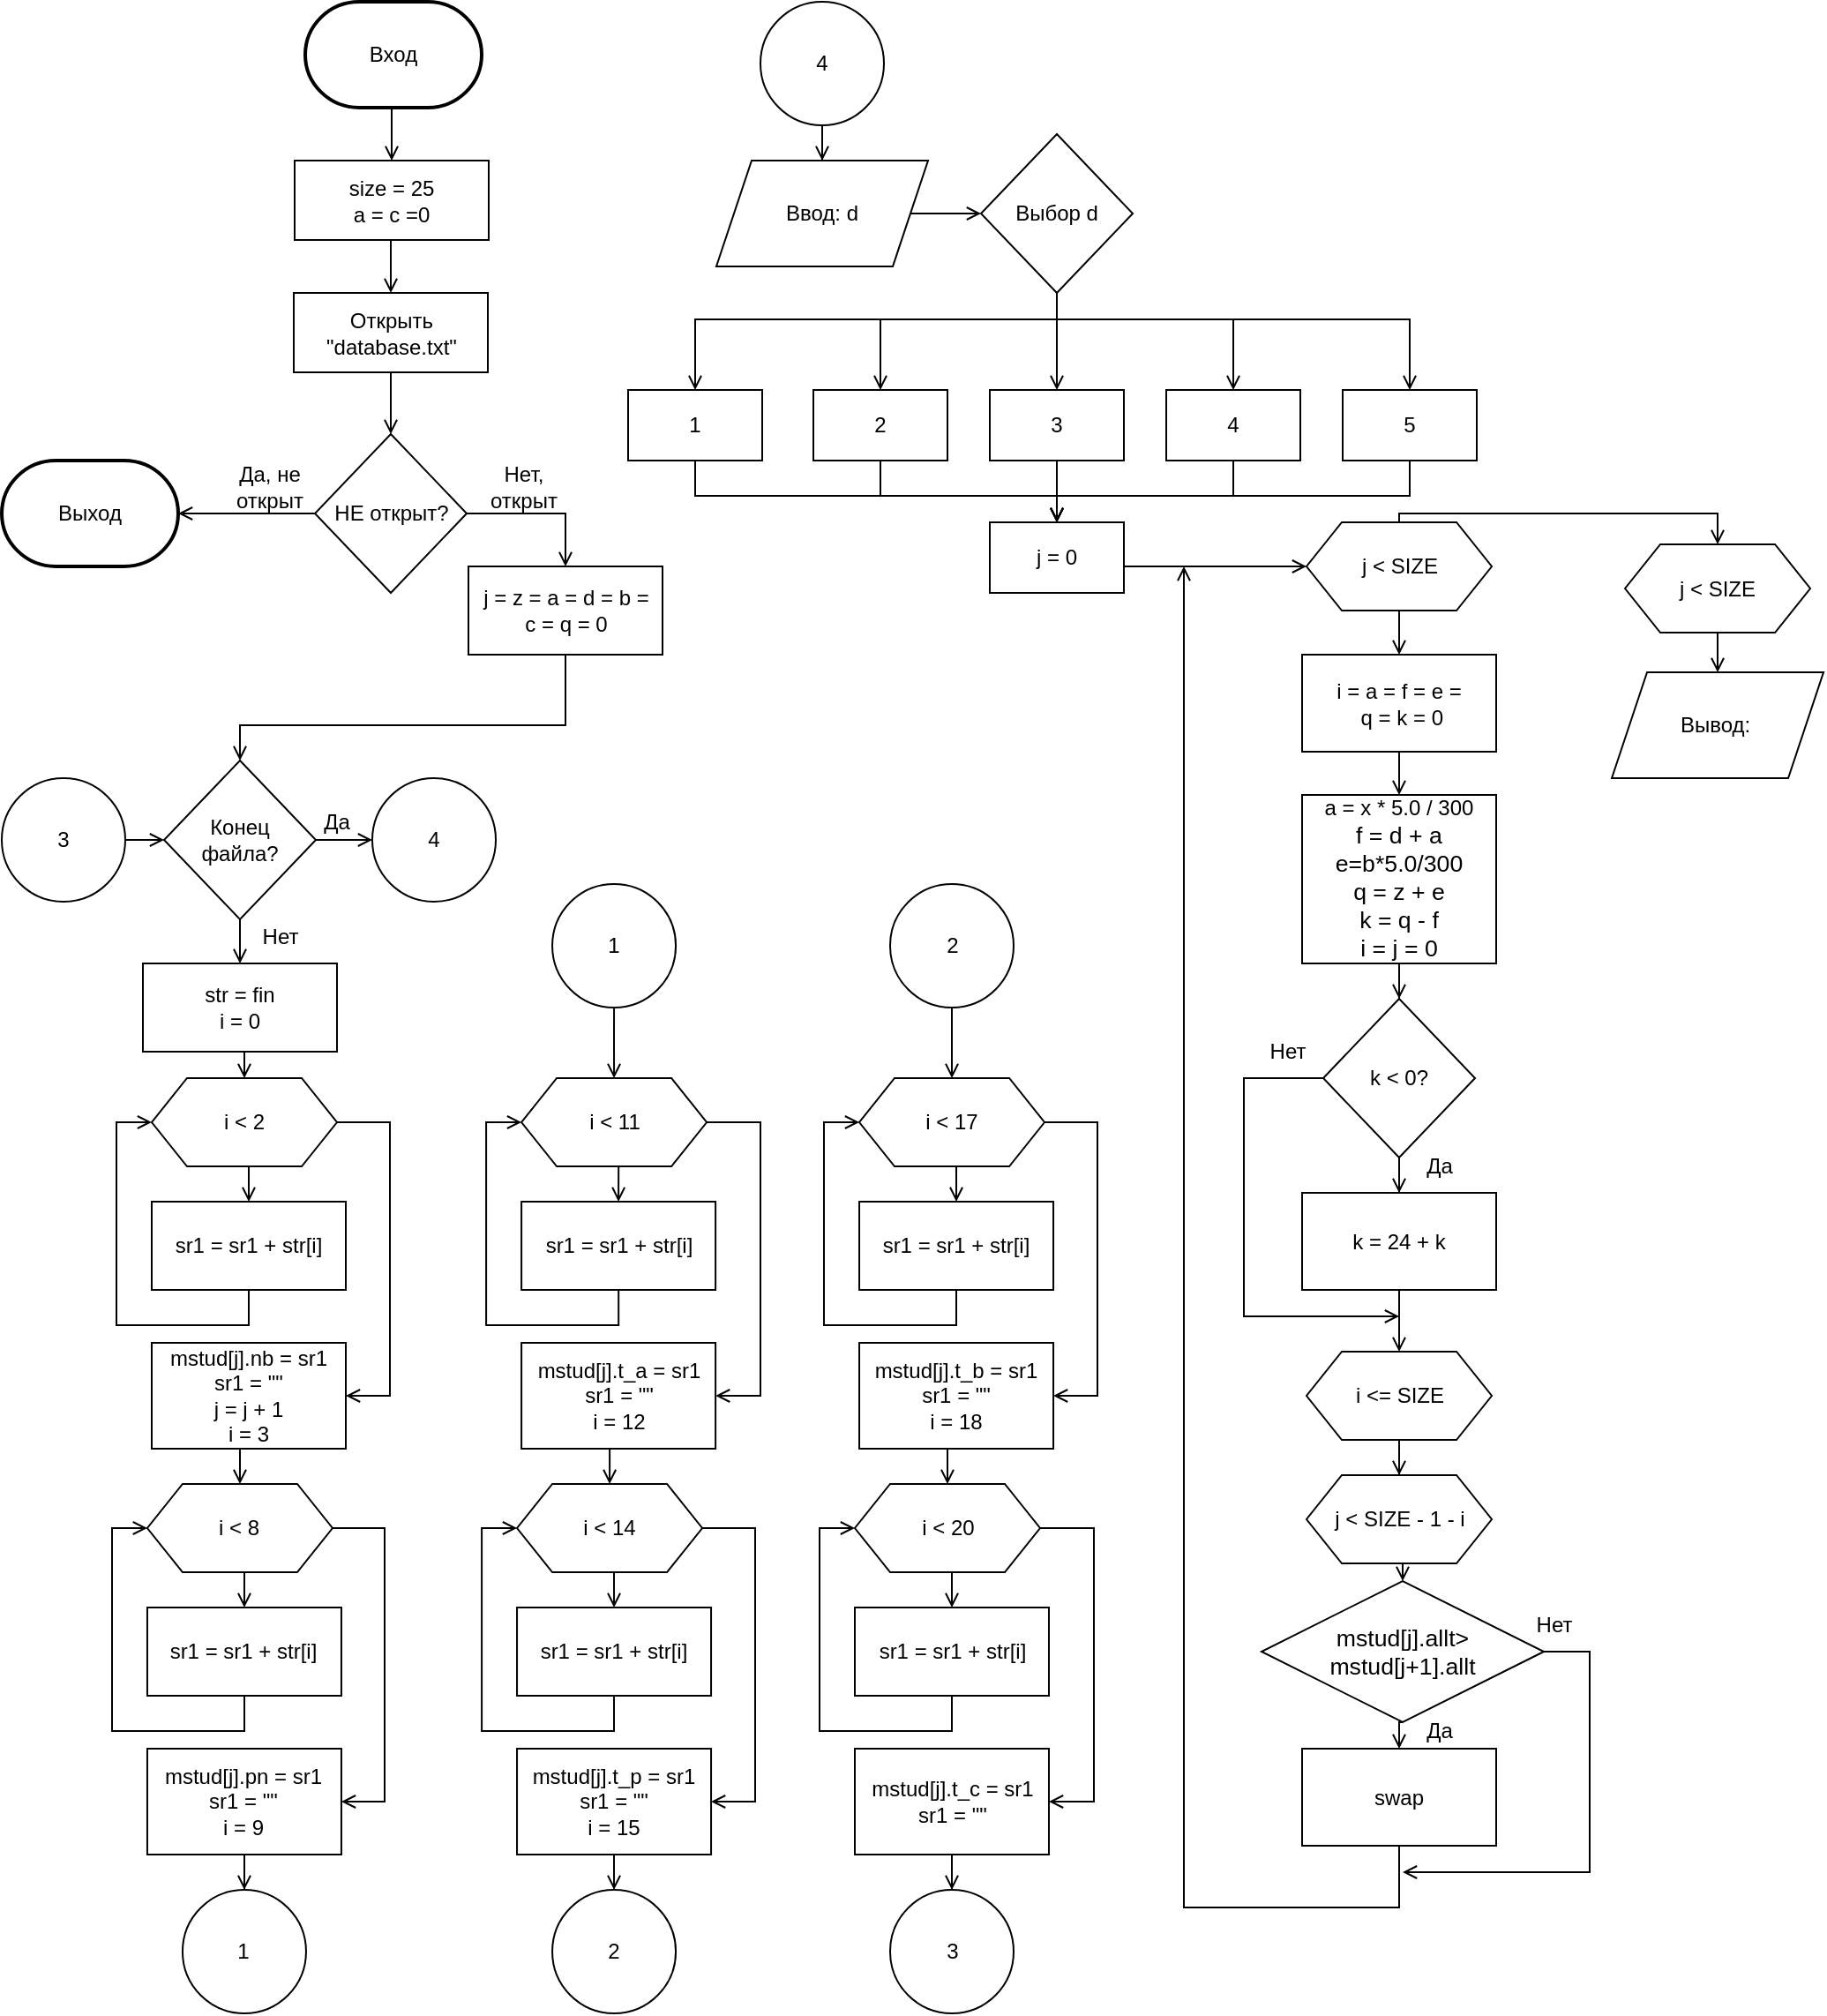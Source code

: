 <mxfile version="13.9.1" type="github">
  <diagram id="2XYw5rfrzcdDfsoRY1aY" name="Page-1">
    <mxGraphModel dx="1114" dy="1414" grid="1" gridSize="10" guides="1" tooltips="1" connect="1" arrows="1" fold="1" page="1" pageScale="1" pageWidth="827" pageHeight="1169" math="0" shadow="0">
      <root>
        <mxCell id="0" />
        <mxCell id="1" parent="0" />
        <mxCell id="bIGdx2mvvDFSyfbHBPX8-4" style="edgeStyle=orthogonalEdgeStyle;rounded=0;orthogonalLoop=1;jettySize=auto;html=1;exitX=0.5;exitY=1;exitDx=0;exitDy=0;exitPerimeter=0;entryX=0.5;entryY=0;entryDx=0;entryDy=0;endArrow=open;endFill=0;" parent="1" source="bIGdx2mvvDFSyfbHBPX8-2" edge="1">
          <mxGeometry relative="1" as="geometry">
            <mxPoint x="-39" y="70" as="targetPoint" />
          </mxGeometry>
        </mxCell>
        <mxCell id="bIGdx2mvvDFSyfbHBPX8-2" value="Вход" style="strokeWidth=2;html=1;shape=mxgraph.flowchart.terminator;whiteSpace=wrap;" parent="1" vertex="1">
          <mxGeometry x="-88" y="-20" width="100" height="60" as="geometry" />
        </mxCell>
        <mxCell id="KQFqtlPDkMT88FlhOWFB-3" style="edgeStyle=orthogonalEdgeStyle;rounded=0;orthogonalLoop=1;jettySize=auto;html=1;entryX=0.5;entryY=0;entryDx=0;entryDy=0;endArrow=open;endFill=0;" edge="1" parent="1" source="gcUCHksnC8rrGLkKe8yG-3" target="B0YSBYVzR49liGQwaU1Z-23">
          <mxGeometry relative="1" as="geometry">
            <Array as="points">
              <mxPoint x="-39" y="135" />
            </Array>
          </mxGeometry>
        </mxCell>
        <mxCell id="gcUCHksnC8rrGLkKe8yG-3" value="size = 25&lt;br&gt;a = c =0" style="rounded=0;whiteSpace=wrap;html=1;" parent="1" vertex="1">
          <mxGeometry x="-94" y="70" width="110" height="45" as="geometry" />
        </mxCell>
        <mxCell id="KQFqtlPDkMT88FlhOWFB-7" style="edgeStyle=orthogonalEdgeStyle;rounded=0;orthogonalLoop=1;jettySize=auto;html=1;entryX=0;entryY=0.5;entryDx=0;entryDy=0;endArrow=open;endFill=0;" edge="1" parent="1" source="B0YSBYVzR49liGQwaU1Z-10" target="B0YSBYVzR49liGQwaU1Z-30">
          <mxGeometry relative="1" as="geometry">
            <Array as="points">
              <mxPoint x="59" y="390" />
              <mxPoint x="-125" y="390" />
            </Array>
          </mxGeometry>
        </mxCell>
        <mxCell id="B0YSBYVzR49liGQwaU1Z-10" value="j = z = a = d = b = &lt;br&gt;c = q = 0" style="rounded=0;whiteSpace=wrap;html=1;" parent="1" vertex="1">
          <mxGeometry x="4.5" y="300" width="110" height="50" as="geometry" />
        </mxCell>
        <mxCell id="B0YSBYVzR49liGQwaU1Z-11" style="edgeStyle=orthogonalEdgeStyle;rounded=0;orthogonalLoop=1;jettySize=auto;html=1;exitX=0.5;exitY=1;exitDx=0;exitDy=0;entryX=0;entryY=0.5;entryDx=0;entryDy=0;" parent="1" target="B0YSBYVzR49liGQwaU1Z-14" edge="1">
          <mxGeometry relative="1" as="geometry">
            <mxPoint x="-45.5" y="237" as="sourcePoint" />
          </mxGeometry>
        </mxCell>
        <mxCell id="KQFqtlPDkMT88FlhOWFB-5" style="edgeStyle=orthogonalEdgeStyle;rounded=0;orthogonalLoop=1;jettySize=auto;html=1;entryX=0.5;entryY=0;entryDx=0;entryDy=0;endArrow=open;endFill=0;" edge="1" parent="1" source="B0YSBYVzR49liGQwaU1Z-14" target="B0YSBYVzR49liGQwaU1Z-10">
          <mxGeometry relative="1" as="geometry" />
        </mxCell>
        <mxCell id="KQFqtlPDkMT88FlhOWFB-6" style="edgeStyle=orthogonalEdgeStyle;rounded=0;orthogonalLoop=1;jettySize=auto;html=1;endArrow=open;endFill=0;" edge="1" parent="1" source="B0YSBYVzR49liGQwaU1Z-14" target="B0YSBYVzR49liGQwaU1Z-27">
          <mxGeometry relative="1" as="geometry" />
        </mxCell>
        <mxCell id="B0YSBYVzR49liGQwaU1Z-14" value="НЕ открыт?" style="rhombus;whiteSpace=wrap;html=1;direction=south;" parent="1" vertex="1">
          <mxGeometry x="-82.5" y="225" width="86" height="90" as="geometry" />
        </mxCell>
        <mxCell id="B0YSBYVzR49liGQwaU1Z-15" value="Да, не открыт" style="text;html=1;strokeColor=none;fillColor=none;align=center;verticalAlign=middle;whiteSpace=wrap;rounded=0;" parent="1" vertex="1">
          <mxGeometry x="-128.5" y="245" width="40" height="20" as="geometry" />
        </mxCell>
        <mxCell id="B0YSBYVzR49liGQwaU1Z-16" value="Нет, открыт" style="text;html=1;strokeColor=none;fillColor=none;align=center;verticalAlign=middle;whiteSpace=wrap;rounded=0;" parent="1" vertex="1">
          <mxGeometry x="16" y="245" width="40" height="20" as="geometry" />
        </mxCell>
        <mxCell id="KQFqtlPDkMT88FlhOWFB-4" style="edgeStyle=orthogonalEdgeStyle;rounded=0;orthogonalLoop=1;jettySize=auto;html=1;endArrow=open;endFill=0;" edge="1" parent="1" source="B0YSBYVzR49liGQwaU1Z-23" target="B0YSBYVzR49liGQwaU1Z-14">
          <mxGeometry relative="1" as="geometry" />
        </mxCell>
        <mxCell id="B0YSBYVzR49liGQwaU1Z-23" value="Открыть&lt;br&gt;&quot;database.txt&quot;" style="rounded=0;whiteSpace=wrap;html=1;" parent="1" vertex="1">
          <mxGeometry x="-94.5" y="145" width="110" height="45" as="geometry" />
        </mxCell>
        <mxCell id="B0YSBYVzR49liGQwaU1Z-27" value="Выход" style="strokeWidth=2;html=1;shape=mxgraph.flowchart.terminator;whiteSpace=wrap;" parent="1" vertex="1">
          <mxGeometry x="-260" y="240" width="100" height="60" as="geometry" />
        </mxCell>
        <mxCell id="KQFqtlPDkMT88FlhOWFB-8" style="edgeStyle=orthogonalEdgeStyle;rounded=0;orthogonalLoop=1;jettySize=auto;html=1;entryX=0.5;entryY=0;entryDx=0;entryDy=0;endArrow=open;endFill=0;" edge="1" parent="1" source="B0YSBYVzR49liGQwaU1Z-30" target="B0YSBYVzR49liGQwaU1Z-33">
          <mxGeometry relative="1" as="geometry" />
        </mxCell>
        <mxCell id="KQFqtlPDkMT88FlhOWFB-76" style="edgeStyle=orthogonalEdgeStyle;rounded=0;orthogonalLoop=1;jettySize=auto;html=1;exitX=0.5;exitY=0;exitDx=0;exitDy=0;entryX=0;entryY=0.5;entryDx=0;entryDy=0;endArrow=open;endFill=0;" edge="1" parent="1" source="B0YSBYVzR49liGQwaU1Z-30" target="KQFqtlPDkMT88FlhOWFB-75">
          <mxGeometry relative="1" as="geometry" />
        </mxCell>
        <mxCell id="B0YSBYVzR49liGQwaU1Z-30" value="Конец&lt;br&gt;файла?" style="rhombus;whiteSpace=wrap;html=1;direction=south;" parent="1" vertex="1">
          <mxGeometry x="-168" y="410" width="86" height="90" as="geometry" />
        </mxCell>
        <mxCell id="KQFqtlPDkMT88FlhOWFB-11" style="edgeStyle=orthogonalEdgeStyle;rounded=0;orthogonalLoop=1;jettySize=auto;html=1;exitX=0.5;exitY=1;exitDx=0;exitDy=0;entryX=0.5;entryY=0;entryDx=0;entryDy=0;endArrow=open;endFill=0;" edge="1" parent="1" source="B0YSBYVzR49liGQwaU1Z-33" target="KQFqtlPDkMT88FlhOWFB-1">
          <mxGeometry relative="1" as="geometry" />
        </mxCell>
        <mxCell id="B0YSBYVzR49liGQwaU1Z-33" value="str = fin&lt;br&gt;i = 0" style="rounded=0;whiteSpace=wrap;html=1;" parent="1" vertex="1">
          <mxGeometry x="-180" y="525" width="110" height="50" as="geometry" />
        </mxCell>
        <mxCell id="KQFqtlPDkMT88FlhOWFB-26" style="edgeStyle=orthogonalEdgeStyle;rounded=0;orthogonalLoop=1;jettySize=auto;html=1;entryX=0;entryY=0.5;entryDx=0;entryDy=0;endArrow=open;endFill=0;" edge="1" parent="1" source="B0YSBYVzR49liGQwaU1Z-40" target="KQFqtlPDkMT88FlhOWFB-1">
          <mxGeometry relative="1" as="geometry">
            <Array as="points">
              <mxPoint x="-120" y="730" />
              <mxPoint x="-195" y="730" />
              <mxPoint x="-195" y="615" />
            </Array>
          </mxGeometry>
        </mxCell>
        <mxCell id="B0YSBYVzR49liGQwaU1Z-40" value="sr1 = sr1 + str[i]" style="rounded=0;whiteSpace=wrap;html=1;" parent="1" vertex="1">
          <mxGeometry x="-175" y="660" width="110" height="50" as="geometry" />
        </mxCell>
        <mxCell id="KQFqtlPDkMT88FlhOWFB-35" style="edgeStyle=orthogonalEdgeStyle;rounded=0;orthogonalLoop=1;jettySize=auto;html=1;entryX=0.5;entryY=0;entryDx=0;entryDy=0;endArrow=open;endFill=0;" edge="1" parent="1" source="B0YSBYVzR49liGQwaU1Z-44" target="KQFqtlPDkMT88FlhOWFB-33">
          <mxGeometry relative="1" as="geometry">
            <Array as="points">
              <mxPoint x="-125" y="810" />
              <mxPoint x="-125" y="810" />
            </Array>
          </mxGeometry>
        </mxCell>
        <mxCell id="B0YSBYVzR49liGQwaU1Z-44" value="mstud[j].nb = sr1&lt;br&gt;sr1 = &quot;&quot;&lt;br&gt;j = j + 1&lt;br&gt;i = 3" style="rounded=0;whiteSpace=wrap;html=1;" parent="1" vertex="1">
          <mxGeometry x="-175" y="740" width="110" height="60" as="geometry" />
        </mxCell>
        <mxCell id="B0YSBYVzR49liGQwaU1Z-61" value="1" style="ellipse;whiteSpace=wrap;html=1;aspect=fixed;" parent="1" vertex="1">
          <mxGeometry x="-157.52" y="1050" width="70" height="70" as="geometry" />
        </mxCell>
        <mxCell id="KQFqtlPDkMT88FlhOWFB-13" style="edgeStyle=orthogonalEdgeStyle;rounded=0;orthogonalLoop=1;jettySize=auto;html=1;exitX=0.5;exitY=1;exitDx=0;exitDy=0;entryX=0.5;entryY=0;entryDx=0;entryDy=0;endArrow=open;endFill=0;" edge="1" parent="1" source="KQFqtlPDkMT88FlhOWFB-1" target="B0YSBYVzR49liGQwaU1Z-40">
          <mxGeometry relative="1" as="geometry" />
        </mxCell>
        <mxCell id="KQFqtlPDkMT88FlhOWFB-27" style="edgeStyle=orthogonalEdgeStyle;rounded=0;orthogonalLoop=1;jettySize=auto;html=1;exitX=1;exitY=0.5;exitDx=0;exitDy=0;entryX=1;entryY=0.5;entryDx=0;entryDy=0;endArrow=open;endFill=0;" edge="1" parent="1" source="KQFqtlPDkMT88FlhOWFB-1" target="B0YSBYVzR49liGQwaU1Z-44">
          <mxGeometry relative="1" as="geometry">
            <Array as="points">
              <mxPoint x="-40" y="615" />
              <mxPoint x="-40" y="770" />
            </Array>
          </mxGeometry>
        </mxCell>
        <mxCell id="KQFqtlPDkMT88FlhOWFB-1" value="i &amp;lt; 2" style="shape=hexagon;perimeter=hexagonPerimeter2;whiteSpace=wrap;html=1;fixedSize=1;" vertex="1" parent="1">
          <mxGeometry x="-175" y="590" width="105" height="50" as="geometry" />
        </mxCell>
        <mxCell id="KQFqtlPDkMT88FlhOWFB-9" value="Нет" style="text;html=1;strokeColor=none;fillColor=none;align=center;verticalAlign=middle;whiteSpace=wrap;rounded=0;" vertex="1" parent="1">
          <mxGeometry x="-122" y="500" width="40" height="20" as="geometry" />
        </mxCell>
        <mxCell id="KQFqtlPDkMT88FlhOWFB-28" style="edgeStyle=orthogonalEdgeStyle;rounded=0;orthogonalLoop=1;jettySize=auto;html=1;entryX=0;entryY=0.5;entryDx=0;entryDy=0;endArrow=open;endFill=0;" edge="1" parent="1" source="KQFqtlPDkMT88FlhOWFB-29" target="KQFqtlPDkMT88FlhOWFB-33">
          <mxGeometry relative="1" as="geometry">
            <Array as="points">
              <mxPoint x="-122.52" y="960" />
              <mxPoint x="-197.52" y="960" />
              <mxPoint x="-197.52" y="845" />
            </Array>
          </mxGeometry>
        </mxCell>
        <mxCell id="KQFqtlPDkMT88FlhOWFB-29" value="sr1 = sr1 + str[i]" style="rounded=0;whiteSpace=wrap;html=1;" vertex="1" parent="1">
          <mxGeometry x="-177.52" y="890" width="110" height="50" as="geometry" />
        </mxCell>
        <mxCell id="KQFqtlPDkMT88FlhOWFB-34" style="edgeStyle=orthogonalEdgeStyle;rounded=0;orthogonalLoop=1;jettySize=auto;html=1;endArrow=open;endFill=0;" edge="1" parent="1" source="KQFqtlPDkMT88FlhOWFB-30" target="B0YSBYVzR49liGQwaU1Z-61">
          <mxGeometry relative="1" as="geometry" />
        </mxCell>
        <mxCell id="KQFqtlPDkMT88FlhOWFB-30" value="mstud[j].pn = sr1&lt;br&gt;sr1 = &quot;&quot;&lt;br&gt;i = 9" style="rounded=0;whiteSpace=wrap;html=1;" vertex="1" parent="1">
          <mxGeometry x="-177.52" y="970" width="110" height="60" as="geometry" />
        </mxCell>
        <mxCell id="KQFqtlPDkMT88FlhOWFB-31" style="edgeStyle=orthogonalEdgeStyle;rounded=0;orthogonalLoop=1;jettySize=auto;html=1;exitX=0.5;exitY=1;exitDx=0;exitDy=0;entryX=0.5;entryY=0;entryDx=0;entryDy=0;endArrow=open;endFill=0;" edge="1" parent="1" source="KQFqtlPDkMT88FlhOWFB-33" target="KQFqtlPDkMT88FlhOWFB-29">
          <mxGeometry relative="1" as="geometry" />
        </mxCell>
        <mxCell id="KQFqtlPDkMT88FlhOWFB-32" style="edgeStyle=orthogonalEdgeStyle;rounded=0;orthogonalLoop=1;jettySize=auto;html=1;exitX=1;exitY=0.5;exitDx=0;exitDy=0;entryX=1;entryY=0.5;entryDx=0;entryDy=0;endArrow=open;endFill=0;" edge="1" parent="1" source="KQFqtlPDkMT88FlhOWFB-33" target="KQFqtlPDkMT88FlhOWFB-30">
          <mxGeometry relative="1" as="geometry">
            <Array as="points">
              <mxPoint x="-43" y="845" />
              <mxPoint x="-43" y="1000" />
            </Array>
          </mxGeometry>
        </mxCell>
        <mxCell id="KQFqtlPDkMT88FlhOWFB-33" value="i &amp;lt; 8" style="shape=hexagon;perimeter=hexagonPerimeter2;whiteSpace=wrap;html=1;fixedSize=1;" vertex="1" parent="1">
          <mxGeometry x="-177.52" y="820" width="105" height="50" as="geometry" />
        </mxCell>
        <mxCell id="KQFqtlPDkMT88FlhOWFB-36" style="edgeStyle=orthogonalEdgeStyle;rounded=0;orthogonalLoop=1;jettySize=auto;html=1;entryX=0;entryY=0.5;entryDx=0;entryDy=0;endArrow=open;endFill=0;" edge="1" parent="1" source="KQFqtlPDkMT88FlhOWFB-37" target="KQFqtlPDkMT88FlhOWFB-43">
          <mxGeometry relative="1" as="geometry">
            <Array as="points">
              <mxPoint x="89.55" y="730" />
              <mxPoint x="14.55" y="730" />
              <mxPoint x="14.55" y="615" />
            </Array>
          </mxGeometry>
        </mxCell>
        <mxCell id="KQFqtlPDkMT88FlhOWFB-37" value="sr1 = sr1 + str[i]" style="rounded=0;whiteSpace=wrap;html=1;" vertex="1" parent="1">
          <mxGeometry x="34.55" y="660" width="110" height="50" as="geometry" />
        </mxCell>
        <mxCell id="KQFqtlPDkMT88FlhOWFB-38" style="edgeStyle=orthogonalEdgeStyle;rounded=0;orthogonalLoop=1;jettySize=auto;html=1;entryX=0.5;entryY=0;entryDx=0;entryDy=0;endArrow=open;endFill=0;" edge="1" parent="1" source="KQFqtlPDkMT88FlhOWFB-39" target="KQFqtlPDkMT88FlhOWFB-50">
          <mxGeometry relative="1" as="geometry">
            <Array as="points">
              <mxPoint x="84.55" y="810" />
              <mxPoint x="84.55" y="810" />
            </Array>
          </mxGeometry>
        </mxCell>
        <mxCell id="KQFqtlPDkMT88FlhOWFB-39" value="mstud[j].t_a = sr1&lt;br&gt;sr1 = &quot;&quot;&lt;br&gt;i = 12" style="rounded=0;whiteSpace=wrap;html=1;" vertex="1" parent="1">
          <mxGeometry x="34.55" y="740" width="110" height="60" as="geometry" />
        </mxCell>
        <mxCell id="KQFqtlPDkMT88FlhOWFB-40" value="2" style="ellipse;whiteSpace=wrap;html=1;aspect=fixed;" vertex="1" parent="1">
          <mxGeometry x="52.03" y="1050" width="70" height="70" as="geometry" />
        </mxCell>
        <mxCell id="KQFqtlPDkMT88FlhOWFB-41" style="edgeStyle=orthogonalEdgeStyle;rounded=0;orthogonalLoop=1;jettySize=auto;html=1;exitX=0.5;exitY=1;exitDx=0;exitDy=0;entryX=0.5;entryY=0;entryDx=0;entryDy=0;endArrow=open;endFill=0;" edge="1" parent="1" source="KQFqtlPDkMT88FlhOWFB-43" target="KQFqtlPDkMT88FlhOWFB-37">
          <mxGeometry relative="1" as="geometry" />
        </mxCell>
        <mxCell id="KQFqtlPDkMT88FlhOWFB-42" style="edgeStyle=orthogonalEdgeStyle;rounded=0;orthogonalLoop=1;jettySize=auto;html=1;exitX=1;exitY=0.5;exitDx=0;exitDy=0;entryX=1;entryY=0.5;entryDx=0;entryDy=0;endArrow=open;endFill=0;" edge="1" parent="1" source="KQFqtlPDkMT88FlhOWFB-43" target="KQFqtlPDkMT88FlhOWFB-39">
          <mxGeometry relative="1" as="geometry">
            <Array as="points">
              <mxPoint x="170" y="615" />
              <mxPoint x="170" y="770" />
            </Array>
          </mxGeometry>
        </mxCell>
        <mxCell id="KQFqtlPDkMT88FlhOWFB-43" value="i &amp;lt; 11" style="shape=hexagon;perimeter=hexagonPerimeter2;whiteSpace=wrap;html=1;fixedSize=1;" vertex="1" parent="1">
          <mxGeometry x="34.55" y="590" width="105" height="50" as="geometry" />
        </mxCell>
        <mxCell id="KQFqtlPDkMT88FlhOWFB-44" style="edgeStyle=orthogonalEdgeStyle;rounded=0;orthogonalLoop=1;jettySize=auto;html=1;entryX=0;entryY=0.5;entryDx=0;entryDy=0;endArrow=open;endFill=0;" edge="1" parent="1" source="KQFqtlPDkMT88FlhOWFB-45" target="KQFqtlPDkMT88FlhOWFB-50">
          <mxGeometry relative="1" as="geometry">
            <Array as="points">
              <mxPoint x="87.03" y="960" />
              <mxPoint x="12.03" y="960" />
              <mxPoint x="12.03" y="845" />
            </Array>
          </mxGeometry>
        </mxCell>
        <mxCell id="KQFqtlPDkMT88FlhOWFB-45" value="sr1 = sr1 + str[i]" style="rounded=0;whiteSpace=wrap;html=1;" vertex="1" parent="1">
          <mxGeometry x="32.03" y="890" width="110" height="50" as="geometry" />
        </mxCell>
        <mxCell id="KQFqtlPDkMT88FlhOWFB-46" style="edgeStyle=orthogonalEdgeStyle;rounded=0;orthogonalLoop=1;jettySize=auto;html=1;endArrow=open;endFill=0;" edge="1" parent="1" source="KQFqtlPDkMT88FlhOWFB-47" target="KQFqtlPDkMT88FlhOWFB-40">
          <mxGeometry relative="1" as="geometry" />
        </mxCell>
        <mxCell id="KQFqtlPDkMT88FlhOWFB-47" value="mstud[j].t_p = sr1&lt;br&gt;sr1 = &quot;&quot;&lt;br&gt;i = 15" style="rounded=0;whiteSpace=wrap;html=1;" vertex="1" parent="1">
          <mxGeometry x="32.03" y="970" width="110" height="60" as="geometry" />
        </mxCell>
        <mxCell id="KQFqtlPDkMT88FlhOWFB-48" style="edgeStyle=orthogonalEdgeStyle;rounded=0;orthogonalLoop=1;jettySize=auto;html=1;exitX=0.5;exitY=1;exitDx=0;exitDy=0;entryX=0.5;entryY=0;entryDx=0;entryDy=0;endArrow=open;endFill=0;" edge="1" parent="1" source="KQFqtlPDkMT88FlhOWFB-50" target="KQFqtlPDkMT88FlhOWFB-45">
          <mxGeometry relative="1" as="geometry" />
        </mxCell>
        <mxCell id="KQFqtlPDkMT88FlhOWFB-49" style="edgeStyle=orthogonalEdgeStyle;rounded=0;orthogonalLoop=1;jettySize=auto;html=1;exitX=1;exitY=0.5;exitDx=0;exitDy=0;entryX=1;entryY=0.5;entryDx=0;entryDy=0;endArrow=open;endFill=0;" edge="1" parent="1" source="KQFqtlPDkMT88FlhOWFB-50" target="KQFqtlPDkMT88FlhOWFB-47">
          <mxGeometry relative="1" as="geometry">
            <Array as="points">
              <mxPoint x="167" y="845" />
              <mxPoint x="167" y="1000" />
            </Array>
          </mxGeometry>
        </mxCell>
        <mxCell id="KQFqtlPDkMT88FlhOWFB-50" value="i &amp;lt; 14" style="shape=hexagon;perimeter=hexagonPerimeter2;whiteSpace=wrap;html=1;fixedSize=1;" vertex="1" parent="1">
          <mxGeometry x="32.03" y="820" width="105" height="50" as="geometry" />
        </mxCell>
        <mxCell id="KQFqtlPDkMT88FlhOWFB-52" style="edgeStyle=orthogonalEdgeStyle;rounded=0;orthogonalLoop=1;jettySize=auto;html=1;entryX=0.5;entryY=0;entryDx=0;entryDy=0;endArrow=open;endFill=0;" edge="1" parent="1" source="KQFqtlPDkMT88FlhOWFB-51" target="KQFqtlPDkMT88FlhOWFB-43">
          <mxGeometry relative="1" as="geometry" />
        </mxCell>
        <mxCell id="KQFqtlPDkMT88FlhOWFB-51" value="1" style="ellipse;whiteSpace=wrap;html=1;aspect=fixed;" vertex="1" parent="1">
          <mxGeometry x="52.03" y="480" width="70" height="70" as="geometry" />
        </mxCell>
        <mxCell id="KQFqtlPDkMT88FlhOWFB-53" style="edgeStyle=orthogonalEdgeStyle;rounded=0;orthogonalLoop=1;jettySize=auto;html=1;entryX=0;entryY=0.5;entryDx=0;entryDy=0;endArrow=open;endFill=0;" edge="1" parent="1" source="KQFqtlPDkMT88FlhOWFB-54" target="KQFqtlPDkMT88FlhOWFB-60">
          <mxGeometry relative="1" as="geometry">
            <Array as="points">
              <mxPoint x="281.02" y="730" />
              <mxPoint x="206.02" y="730" />
              <mxPoint x="206.02" y="615" />
            </Array>
          </mxGeometry>
        </mxCell>
        <mxCell id="KQFqtlPDkMT88FlhOWFB-54" value="sr1 = sr1 + str[i]" style="rounded=0;whiteSpace=wrap;html=1;" vertex="1" parent="1">
          <mxGeometry x="226.02" y="660" width="110" height="50" as="geometry" />
        </mxCell>
        <mxCell id="KQFqtlPDkMT88FlhOWFB-55" style="edgeStyle=orthogonalEdgeStyle;rounded=0;orthogonalLoop=1;jettySize=auto;html=1;entryX=0.5;entryY=0;entryDx=0;entryDy=0;endArrow=open;endFill=0;" edge="1" parent="1" source="KQFqtlPDkMT88FlhOWFB-56" target="KQFqtlPDkMT88FlhOWFB-67">
          <mxGeometry relative="1" as="geometry">
            <Array as="points">
              <mxPoint x="276.02" y="810" />
              <mxPoint x="276.02" y="810" />
            </Array>
          </mxGeometry>
        </mxCell>
        <mxCell id="KQFqtlPDkMT88FlhOWFB-56" value="mstud[j].t_b = sr1&lt;br&gt;sr1 = &quot;&quot;&lt;br&gt;i = 18" style="rounded=0;whiteSpace=wrap;html=1;" vertex="1" parent="1">
          <mxGeometry x="226.02" y="740" width="110" height="60" as="geometry" />
        </mxCell>
        <mxCell id="KQFqtlPDkMT88FlhOWFB-57" value="3" style="ellipse;whiteSpace=wrap;html=1;aspect=fixed;" vertex="1" parent="1">
          <mxGeometry x="243.5" y="1050" width="70" height="70" as="geometry" />
        </mxCell>
        <mxCell id="KQFqtlPDkMT88FlhOWFB-58" style="edgeStyle=orthogonalEdgeStyle;rounded=0;orthogonalLoop=1;jettySize=auto;html=1;exitX=0.5;exitY=1;exitDx=0;exitDy=0;entryX=0.5;entryY=0;entryDx=0;entryDy=0;endArrow=open;endFill=0;" edge="1" parent="1" source="KQFqtlPDkMT88FlhOWFB-60" target="KQFqtlPDkMT88FlhOWFB-54">
          <mxGeometry relative="1" as="geometry" />
        </mxCell>
        <mxCell id="KQFqtlPDkMT88FlhOWFB-59" style="edgeStyle=orthogonalEdgeStyle;rounded=0;orthogonalLoop=1;jettySize=auto;html=1;exitX=1;exitY=0.5;exitDx=0;exitDy=0;entryX=1;entryY=0.5;entryDx=0;entryDy=0;endArrow=open;endFill=0;" edge="1" parent="1" source="KQFqtlPDkMT88FlhOWFB-60" target="KQFqtlPDkMT88FlhOWFB-56">
          <mxGeometry relative="1" as="geometry">
            <Array as="points">
              <mxPoint x="361" y="615" />
              <mxPoint x="361" y="770" />
            </Array>
          </mxGeometry>
        </mxCell>
        <mxCell id="KQFqtlPDkMT88FlhOWFB-60" value="i &amp;lt; 17" style="shape=hexagon;perimeter=hexagonPerimeter2;whiteSpace=wrap;html=1;fixedSize=1;" vertex="1" parent="1">
          <mxGeometry x="226.02" y="590" width="105" height="50" as="geometry" />
        </mxCell>
        <mxCell id="KQFqtlPDkMT88FlhOWFB-61" style="edgeStyle=orthogonalEdgeStyle;rounded=0;orthogonalLoop=1;jettySize=auto;html=1;entryX=0;entryY=0.5;entryDx=0;entryDy=0;endArrow=open;endFill=0;" edge="1" parent="1" source="KQFqtlPDkMT88FlhOWFB-62" target="KQFqtlPDkMT88FlhOWFB-67">
          <mxGeometry relative="1" as="geometry">
            <Array as="points">
              <mxPoint x="278.5" y="960" />
              <mxPoint x="203.5" y="960" />
              <mxPoint x="203.5" y="845" />
            </Array>
          </mxGeometry>
        </mxCell>
        <mxCell id="KQFqtlPDkMT88FlhOWFB-62" value="sr1 = sr1 + str[i]" style="rounded=0;whiteSpace=wrap;html=1;" vertex="1" parent="1">
          <mxGeometry x="223.5" y="890" width="110" height="50" as="geometry" />
        </mxCell>
        <mxCell id="KQFqtlPDkMT88FlhOWFB-63" style="edgeStyle=orthogonalEdgeStyle;rounded=0;orthogonalLoop=1;jettySize=auto;html=1;endArrow=open;endFill=0;" edge="1" parent="1" source="KQFqtlPDkMT88FlhOWFB-64" target="KQFqtlPDkMT88FlhOWFB-57">
          <mxGeometry relative="1" as="geometry" />
        </mxCell>
        <mxCell id="KQFqtlPDkMT88FlhOWFB-64" value="mstud[j].t_c = sr1&lt;br&gt;sr1 = &quot;&quot;" style="rounded=0;whiteSpace=wrap;html=1;" vertex="1" parent="1">
          <mxGeometry x="223.5" y="970" width="110" height="60" as="geometry" />
        </mxCell>
        <mxCell id="KQFqtlPDkMT88FlhOWFB-65" style="edgeStyle=orthogonalEdgeStyle;rounded=0;orthogonalLoop=1;jettySize=auto;html=1;exitX=0.5;exitY=1;exitDx=0;exitDy=0;entryX=0.5;entryY=0;entryDx=0;entryDy=0;endArrow=open;endFill=0;" edge="1" parent="1" source="KQFqtlPDkMT88FlhOWFB-67" target="KQFqtlPDkMT88FlhOWFB-62">
          <mxGeometry relative="1" as="geometry" />
        </mxCell>
        <mxCell id="KQFqtlPDkMT88FlhOWFB-66" style="edgeStyle=orthogonalEdgeStyle;rounded=0;orthogonalLoop=1;jettySize=auto;html=1;exitX=1;exitY=0.5;exitDx=0;exitDy=0;entryX=1;entryY=0.5;entryDx=0;entryDy=0;endArrow=open;endFill=0;" edge="1" parent="1" source="KQFqtlPDkMT88FlhOWFB-67" target="KQFqtlPDkMT88FlhOWFB-64">
          <mxGeometry relative="1" as="geometry">
            <Array as="points">
              <mxPoint x="359" y="845" />
              <mxPoint x="359" y="1000" />
            </Array>
          </mxGeometry>
        </mxCell>
        <mxCell id="KQFqtlPDkMT88FlhOWFB-67" value="i &amp;lt; 20" style="shape=hexagon;perimeter=hexagonPerimeter2;whiteSpace=wrap;html=1;fixedSize=1;" vertex="1" parent="1">
          <mxGeometry x="223.5" y="820" width="105" height="50" as="geometry" />
        </mxCell>
        <mxCell id="KQFqtlPDkMT88FlhOWFB-68" style="edgeStyle=orthogonalEdgeStyle;rounded=0;orthogonalLoop=1;jettySize=auto;html=1;entryX=0.5;entryY=0;entryDx=0;entryDy=0;endArrow=open;endFill=0;" edge="1" parent="1" source="KQFqtlPDkMT88FlhOWFB-69" target="KQFqtlPDkMT88FlhOWFB-60">
          <mxGeometry relative="1" as="geometry" />
        </mxCell>
        <mxCell id="KQFqtlPDkMT88FlhOWFB-69" value="2" style="ellipse;whiteSpace=wrap;html=1;aspect=fixed;" vertex="1" parent="1">
          <mxGeometry x="243.5" y="480" width="70" height="70" as="geometry" />
        </mxCell>
        <mxCell id="KQFqtlPDkMT88FlhOWFB-73" style="edgeStyle=orthogonalEdgeStyle;rounded=0;orthogonalLoop=1;jettySize=auto;html=1;exitX=1;exitY=0.5;exitDx=0;exitDy=0;entryX=0.5;entryY=1;entryDx=0;entryDy=0;endArrow=open;endFill=0;" edge="1" parent="1" source="KQFqtlPDkMT88FlhOWFB-72" target="B0YSBYVzR49liGQwaU1Z-30">
          <mxGeometry relative="1" as="geometry" />
        </mxCell>
        <mxCell id="KQFqtlPDkMT88FlhOWFB-72" value="3" style="ellipse;whiteSpace=wrap;html=1;aspect=fixed;" vertex="1" parent="1">
          <mxGeometry x="-260" y="420" width="70" height="70" as="geometry" />
        </mxCell>
        <mxCell id="KQFqtlPDkMT88FlhOWFB-75" value="4" style="ellipse;whiteSpace=wrap;html=1;aspect=fixed;" vertex="1" parent="1">
          <mxGeometry x="-50.0" y="420" width="70" height="70" as="geometry" />
        </mxCell>
        <mxCell id="KQFqtlPDkMT88FlhOWFB-77" value="Да" style="text;html=1;strokeColor=none;fillColor=none;align=center;verticalAlign=middle;whiteSpace=wrap;rounded=0;" vertex="1" parent="1">
          <mxGeometry x="-90" y="435" width="40" height="20" as="geometry" />
        </mxCell>
        <mxCell id="KQFqtlPDkMT88FlhOWFB-93" style="edgeStyle=orthogonalEdgeStyle;rounded=0;orthogonalLoop=1;jettySize=auto;html=1;entryX=0.5;entryY=1;entryDx=0;entryDy=0;endArrow=open;endFill=0;" edge="1" parent="1" source="KQFqtlPDkMT88FlhOWFB-78" target="KQFqtlPDkMT88FlhOWFB-92">
          <mxGeometry relative="1" as="geometry" />
        </mxCell>
        <mxCell id="KQFqtlPDkMT88FlhOWFB-78" value="Ввод: d" style="shape=parallelogram;perimeter=parallelogramPerimeter;whiteSpace=wrap;html=1;fixedSize=1;" vertex="1" parent="1">
          <mxGeometry x="145.0" y="70" width="120" height="60" as="geometry" />
        </mxCell>
        <mxCell id="KQFqtlPDkMT88FlhOWFB-143" style="edgeStyle=orthogonalEdgeStyle;rounded=0;orthogonalLoop=1;jettySize=auto;html=1;endArrow=open;endFill=0;" edge="1" parent="1" source="KQFqtlPDkMT88FlhOWFB-79" target="KQFqtlPDkMT88FlhOWFB-78">
          <mxGeometry relative="1" as="geometry" />
        </mxCell>
        <mxCell id="KQFqtlPDkMT88FlhOWFB-79" value="4" style="ellipse;whiteSpace=wrap;html=1;aspect=fixed;" vertex="1" parent="1">
          <mxGeometry x="170.0" y="-20" width="70" height="70" as="geometry" />
        </mxCell>
        <mxCell id="KQFqtlPDkMT88FlhOWFB-106" style="edgeStyle=orthogonalEdgeStyle;rounded=0;orthogonalLoop=1;jettySize=auto;html=1;endArrow=open;endFill=0;" edge="1" parent="1" source="KQFqtlPDkMT88FlhOWFB-86" target="KQFqtlPDkMT88FlhOWFB-105">
          <mxGeometry relative="1" as="geometry">
            <Array as="points">
              <mxPoint x="133" y="260" />
              <mxPoint x="338" y="260" />
            </Array>
          </mxGeometry>
        </mxCell>
        <mxCell id="KQFqtlPDkMT88FlhOWFB-86" value="1" style="rounded=0;whiteSpace=wrap;html=1;" vertex="1" parent="1">
          <mxGeometry x="95" y="200" width="76" height="40" as="geometry" />
        </mxCell>
        <mxCell id="KQFqtlPDkMT88FlhOWFB-108" style="edgeStyle=orthogonalEdgeStyle;rounded=0;orthogonalLoop=1;jettySize=auto;html=1;exitX=0.5;exitY=1;exitDx=0;exitDy=0;entryX=0.5;entryY=0;entryDx=0;entryDy=0;endArrow=open;endFill=0;" edge="1" parent="1" source="KQFqtlPDkMT88FlhOWFB-88" target="KQFqtlPDkMT88FlhOWFB-105">
          <mxGeometry relative="1" as="geometry" />
        </mxCell>
        <mxCell id="KQFqtlPDkMT88FlhOWFB-88" value="3" style="rounded=0;whiteSpace=wrap;html=1;" vertex="1" parent="1">
          <mxGeometry x="300" y="200" width="76" height="40" as="geometry" />
        </mxCell>
        <mxCell id="KQFqtlPDkMT88FlhOWFB-107" style="edgeStyle=orthogonalEdgeStyle;rounded=0;orthogonalLoop=1;jettySize=auto;html=1;entryX=0.5;entryY=0;entryDx=0;entryDy=0;endArrow=open;endFill=0;" edge="1" parent="1" source="KQFqtlPDkMT88FlhOWFB-90" target="KQFqtlPDkMT88FlhOWFB-105">
          <mxGeometry relative="1" as="geometry">
            <Array as="points">
              <mxPoint x="238" y="260" />
              <mxPoint x="338" y="260" />
            </Array>
          </mxGeometry>
        </mxCell>
        <mxCell id="KQFqtlPDkMT88FlhOWFB-90" value="2" style="rounded=0;whiteSpace=wrap;html=1;" vertex="1" parent="1">
          <mxGeometry x="200" y="200" width="76" height="40" as="geometry" />
        </mxCell>
        <mxCell id="KQFqtlPDkMT88FlhOWFB-96" style="edgeStyle=orthogonalEdgeStyle;rounded=0;orthogonalLoop=1;jettySize=auto;html=1;exitX=1;exitY=0.5;exitDx=0;exitDy=0;entryX=0.5;entryY=0;entryDx=0;entryDy=0;endArrow=open;endFill=0;" edge="1" parent="1" source="KQFqtlPDkMT88FlhOWFB-92" target="KQFqtlPDkMT88FlhOWFB-88">
          <mxGeometry relative="1" as="geometry" />
        </mxCell>
        <mxCell id="KQFqtlPDkMT88FlhOWFB-98" style="edgeStyle=orthogonalEdgeStyle;rounded=0;orthogonalLoop=1;jettySize=auto;html=1;endArrow=open;endFill=0;entryX=0.5;entryY=0;entryDx=0;entryDy=0;" edge="1" parent="1" source="KQFqtlPDkMT88FlhOWFB-92" target="KQFqtlPDkMT88FlhOWFB-94">
          <mxGeometry relative="1" as="geometry">
            <mxPoint x="440" y="100" as="targetPoint" />
            <Array as="points">
              <mxPoint x="338" y="160" />
              <mxPoint x="538" y="160" />
            </Array>
          </mxGeometry>
        </mxCell>
        <mxCell id="KQFqtlPDkMT88FlhOWFB-99" style="edgeStyle=orthogonalEdgeStyle;rounded=0;orthogonalLoop=1;jettySize=auto;html=1;entryX=0.5;entryY=0;entryDx=0;entryDy=0;endArrow=open;endFill=0;" edge="1" parent="1" source="KQFqtlPDkMT88FlhOWFB-92" target="KQFqtlPDkMT88FlhOWFB-95">
          <mxGeometry relative="1" as="geometry">
            <Array as="points">
              <mxPoint x="338" y="160" />
              <mxPoint x="438" y="160" />
            </Array>
          </mxGeometry>
        </mxCell>
        <mxCell id="KQFqtlPDkMT88FlhOWFB-100" style="edgeStyle=orthogonalEdgeStyle;rounded=0;orthogonalLoop=1;jettySize=auto;html=1;entryX=0.5;entryY=0;entryDx=0;entryDy=0;endArrow=open;endFill=0;" edge="1" parent="1" source="KQFqtlPDkMT88FlhOWFB-92" target="KQFqtlPDkMT88FlhOWFB-86">
          <mxGeometry relative="1" as="geometry">
            <Array as="points">
              <mxPoint x="338" y="160" />
              <mxPoint x="133" y="160" />
            </Array>
          </mxGeometry>
        </mxCell>
        <mxCell id="KQFqtlPDkMT88FlhOWFB-101" style="edgeStyle=orthogonalEdgeStyle;rounded=0;orthogonalLoop=1;jettySize=auto;html=1;entryX=0.5;entryY=0;entryDx=0;entryDy=0;endArrow=open;endFill=0;" edge="1" parent="1" source="KQFqtlPDkMT88FlhOWFB-92" target="KQFqtlPDkMT88FlhOWFB-90">
          <mxGeometry relative="1" as="geometry">
            <Array as="points">
              <mxPoint x="338" y="160" />
              <mxPoint x="238" y="160" />
            </Array>
          </mxGeometry>
        </mxCell>
        <mxCell id="KQFqtlPDkMT88FlhOWFB-92" value="Выбор d" style="rhombus;whiteSpace=wrap;html=1;direction=south;" vertex="1" parent="1">
          <mxGeometry x="295" y="55" width="86" height="90" as="geometry" />
        </mxCell>
        <mxCell id="KQFqtlPDkMT88FlhOWFB-110" style="edgeStyle=orthogonalEdgeStyle;rounded=0;orthogonalLoop=1;jettySize=auto;html=1;entryX=0.5;entryY=0;entryDx=0;entryDy=0;endArrow=open;endFill=0;" edge="1" parent="1" source="KQFqtlPDkMT88FlhOWFB-94" target="KQFqtlPDkMT88FlhOWFB-105">
          <mxGeometry relative="1" as="geometry">
            <Array as="points">
              <mxPoint x="538" y="260" />
              <mxPoint x="338" y="260" />
            </Array>
          </mxGeometry>
        </mxCell>
        <mxCell id="KQFqtlPDkMT88FlhOWFB-94" value="5" style="rounded=0;whiteSpace=wrap;html=1;" vertex="1" parent="1">
          <mxGeometry x="500" y="200" width="76" height="40" as="geometry" />
        </mxCell>
        <mxCell id="KQFqtlPDkMT88FlhOWFB-109" style="edgeStyle=orthogonalEdgeStyle;rounded=0;orthogonalLoop=1;jettySize=auto;html=1;entryX=0.5;entryY=0;entryDx=0;entryDy=0;endArrow=open;endFill=0;" edge="1" parent="1" source="KQFqtlPDkMT88FlhOWFB-95" target="KQFqtlPDkMT88FlhOWFB-105">
          <mxGeometry relative="1" as="geometry">
            <Array as="points">
              <mxPoint x="438" y="260" />
              <mxPoint x="338" y="260" />
            </Array>
          </mxGeometry>
        </mxCell>
        <mxCell id="KQFqtlPDkMT88FlhOWFB-95" value="4" style="rounded=0;whiteSpace=wrap;html=1;" vertex="1" parent="1">
          <mxGeometry x="400" y="200" width="76" height="40" as="geometry" />
        </mxCell>
        <mxCell id="KQFqtlPDkMT88FlhOWFB-114" style="edgeStyle=orthogonalEdgeStyle;rounded=0;orthogonalLoop=1;jettySize=auto;html=1;endArrow=open;endFill=0;" edge="1" parent="1" source="KQFqtlPDkMT88FlhOWFB-104" target="KQFqtlPDkMT88FlhOWFB-112">
          <mxGeometry relative="1" as="geometry" />
        </mxCell>
        <mxCell id="KQFqtlPDkMT88FlhOWFB-162" style="edgeStyle=orthogonalEdgeStyle;rounded=0;orthogonalLoop=1;jettySize=auto;html=1;entryX=0.5;entryY=0;entryDx=0;entryDy=0;endArrow=open;endFill=0;" edge="1" parent="1" source="KQFqtlPDkMT88FlhOWFB-104" target="KQFqtlPDkMT88FlhOWFB-152">
          <mxGeometry relative="1" as="geometry">
            <Array as="points">
              <mxPoint x="532" y="270" />
              <mxPoint x="713" y="270" />
            </Array>
          </mxGeometry>
        </mxCell>
        <mxCell id="KQFqtlPDkMT88FlhOWFB-104" value="j &amp;lt; SIZE" style="shape=hexagon;perimeter=hexagonPerimeter2;whiteSpace=wrap;html=1;fixedSize=1;" vertex="1" parent="1">
          <mxGeometry x="479.5" y="275" width="105" height="50" as="geometry" />
        </mxCell>
        <mxCell id="KQFqtlPDkMT88FlhOWFB-146" style="edgeStyle=orthogonalEdgeStyle;rounded=0;orthogonalLoop=1;jettySize=auto;html=1;entryX=0;entryY=0.5;entryDx=0;entryDy=0;endArrow=open;endFill=0;" edge="1" parent="1" source="KQFqtlPDkMT88FlhOWFB-105" target="KQFqtlPDkMT88FlhOWFB-104">
          <mxGeometry relative="1" as="geometry">
            <Array as="points">
              <mxPoint x="400" y="300" />
              <mxPoint x="400" y="300" />
            </Array>
          </mxGeometry>
        </mxCell>
        <mxCell id="KQFqtlPDkMT88FlhOWFB-105" value="j = 0" style="rounded=0;whiteSpace=wrap;html=1;" vertex="1" parent="1">
          <mxGeometry x="300" y="275" width="76" height="40" as="geometry" />
        </mxCell>
        <mxCell id="KQFqtlPDkMT88FlhOWFB-116" style="edgeStyle=orthogonalEdgeStyle;rounded=0;orthogonalLoop=1;jettySize=auto;html=1;exitX=0.5;exitY=1;exitDx=0;exitDy=0;endArrow=open;endFill=0;" edge="1" parent="1" source="KQFqtlPDkMT88FlhOWFB-112" target="KQFqtlPDkMT88FlhOWFB-115">
          <mxGeometry relative="1" as="geometry" />
        </mxCell>
        <mxCell id="KQFqtlPDkMT88FlhOWFB-112" value="i = a = f = e =&lt;br&gt;&amp;nbsp;q = k = 0" style="rounded=0;whiteSpace=wrap;html=1;" vertex="1" parent="1">
          <mxGeometry x="477" y="350" width="110" height="55" as="geometry" />
        </mxCell>
        <mxCell id="KQFqtlPDkMT88FlhOWFB-118" style="edgeStyle=orthogonalEdgeStyle;rounded=0;orthogonalLoop=1;jettySize=auto;html=1;entryX=0;entryY=0.5;entryDx=0;entryDy=0;endArrow=open;endFill=0;" edge="1" parent="1" source="KQFqtlPDkMT88FlhOWFB-115" target="KQFqtlPDkMT88FlhOWFB-117">
          <mxGeometry relative="1" as="geometry" />
        </mxCell>
        <mxCell id="KQFqtlPDkMT88FlhOWFB-115" value="a = x * 5.0 / 300&lt;br&gt;&lt;span id=&quot;docs-internal-guid-133fa6ac-7fff-ea9c-05d0-5b236d7e61c4&quot;&gt;&lt;span style=&quot;font-size: 10pt ; font-family: &amp;#34;consolas&amp;#34; , sans-serif ; background-color: transparent ; vertical-align: baseline&quot;&gt;f = d + a&lt;br&gt;&lt;/span&gt;&lt;/span&gt;&lt;span id=&quot;docs-internal-guid-d27e8292-7fff-1c38-efc6-0b28b21d9754&quot;&gt;&lt;span style=&quot;font-size: 10pt ; font-family: &amp;#34;consolas&amp;#34; , sans-serif ; background-color: transparent ; vertical-align: baseline&quot;&gt;e=b*5.0/300&lt;br&gt;&lt;span id=&quot;docs-internal-guid-c77845d4-7fff-c970-b767-b616d2d84f5c&quot;&gt;&lt;span style=&quot;font-size: 10pt ; font-family: &amp;#34;consolas&amp;#34; , sans-serif ; background-color: transparent ; vertical-align: baseline&quot;&gt;q = z + e&lt;br&gt;&lt;/span&gt;&lt;/span&gt;&lt;span id=&quot;docs-internal-guid-50f18802-7fff-f51e-29c9-a95ab2b864d2&quot;&gt;&lt;span style=&quot;font-size: 10pt ; font-family: &amp;#34;consolas&amp;#34; , sans-serif ; background-color: transparent ; vertical-align: baseline&quot;&gt;k = q - f&lt;br&gt;&lt;/span&gt;&lt;/span&gt;i = j = 0&lt;br&gt;&lt;/span&gt;&lt;/span&gt;" style="rounded=0;whiteSpace=wrap;html=1;" vertex="1" parent="1">
          <mxGeometry x="477" y="429.5" width="110" height="95.5" as="geometry" />
        </mxCell>
        <mxCell id="KQFqtlPDkMT88FlhOWFB-120" style="edgeStyle=orthogonalEdgeStyle;rounded=0;orthogonalLoop=1;jettySize=auto;html=1;entryX=0.5;entryY=0;entryDx=0;entryDy=0;endArrow=open;endFill=0;" edge="1" parent="1" source="KQFqtlPDkMT88FlhOWFB-117" target="KQFqtlPDkMT88FlhOWFB-119">
          <mxGeometry relative="1" as="geometry" />
        </mxCell>
        <mxCell id="KQFqtlPDkMT88FlhOWFB-128" style="edgeStyle=orthogonalEdgeStyle;rounded=0;orthogonalLoop=1;jettySize=auto;html=1;exitX=0.5;exitY=1;exitDx=0;exitDy=0;endArrow=open;endFill=0;" edge="1" parent="1" source="KQFqtlPDkMT88FlhOWFB-117">
          <mxGeometry relative="1" as="geometry">
            <mxPoint x="532" y="725" as="targetPoint" />
            <Array as="points">
              <mxPoint x="444" y="590" />
              <mxPoint x="444" y="725" />
              <mxPoint x="532" y="725" />
            </Array>
          </mxGeometry>
        </mxCell>
        <mxCell id="KQFqtlPDkMT88FlhOWFB-117" value="k &amp;lt; 0?" style="rhombus;whiteSpace=wrap;html=1;direction=south;" vertex="1" parent="1">
          <mxGeometry x="489" y="545" width="86" height="90" as="geometry" />
        </mxCell>
        <mxCell id="KQFqtlPDkMT88FlhOWFB-127" style="edgeStyle=orthogonalEdgeStyle;rounded=0;orthogonalLoop=1;jettySize=auto;html=1;endArrow=open;endFill=0;" edge="1" parent="1" source="KQFqtlPDkMT88FlhOWFB-119" target="KQFqtlPDkMT88FlhOWFB-125">
          <mxGeometry relative="1" as="geometry" />
        </mxCell>
        <mxCell id="KQFqtlPDkMT88FlhOWFB-119" value="k = 24 + k" style="rounded=0;whiteSpace=wrap;html=1;" vertex="1" parent="1">
          <mxGeometry x="477" y="655" width="110" height="55" as="geometry" />
        </mxCell>
        <mxCell id="KQFqtlPDkMT88FlhOWFB-122" value="Да" style="text;html=1;strokeColor=none;fillColor=none;align=center;verticalAlign=middle;whiteSpace=wrap;rounded=0;" vertex="1" parent="1">
          <mxGeometry x="535" y="630" width="40" height="20" as="geometry" />
        </mxCell>
        <mxCell id="KQFqtlPDkMT88FlhOWFB-131" style="edgeStyle=orthogonalEdgeStyle;rounded=0;orthogonalLoop=1;jettySize=auto;html=1;endArrow=open;endFill=0;" edge="1" parent="1" source="KQFqtlPDkMT88FlhOWFB-125" target="KQFqtlPDkMT88FlhOWFB-130">
          <mxGeometry relative="1" as="geometry" />
        </mxCell>
        <mxCell id="KQFqtlPDkMT88FlhOWFB-125" value="i &amp;lt;= SIZE" style="shape=hexagon;perimeter=hexagonPerimeter2;whiteSpace=wrap;html=1;fixedSize=1;" vertex="1" parent="1">
          <mxGeometry x="479.5" y="745" width="105" height="50" as="geometry" />
        </mxCell>
        <mxCell id="KQFqtlPDkMT88FlhOWFB-129" value="Нет" style="text;html=1;strokeColor=none;fillColor=none;align=center;verticalAlign=middle;whiteSpace=wrap;rounded=0;" vertex="1" parent="1">
          <mxGeometry x="449" y="565" width="40" height="20" as="geometry" />
        </mxCell>
        <mxCell id="KQFqtlPDkMT88FlhOWFB-145" style="edgeStyle=orthogonalEdgeStyle;rounded=0;orthogonalLoop=1;jettySize=auto;html=1;exitX=0.5;exitY=1;exitDx=0;exitDy=0;entryX=0;entryY=0.5;entryDx=0;entryDy=0;endArrow=open;endFill=0;" edge="1" parent="1" source="KQFqtlPDkMT88FlhOWFB-130" target="KQFqtlPDkMT88FlhOWFB-132">
          <mxGeometry relative="1" as="geometry" />
        </mxCell>
        <mxCell id="KQFqtlPDkMT88FlhOWFB-130" value="j &amp;lt; SIZE - 1 - i" style="shape=hexagon;perimeter=hexagonPerimeter2;whiteSpace=wrap;html=1;fixedSize=1;" vertex="1" parent="1">
          <mxGeometry x="479.5" y="815" width="105" height="50" as="geometry" />
        </mxCell>
        <mxCell id="KQFqtlPDkMT88FlhOWFB-140" style="edgeStyle=orthogonalEdgeStyle;rounded=0;orthogonalLoop=1;jettySize=auto;html=1;exitX=0.5;exitY=0;exitDx=0;exitDy=0;endArrow=open;endFill=0;" edge="1" parent="1" source="KQFqtlPDkMT88FlhOWFB-132">
          <mxGeometry relative="1" as="geometry">
            <mxPoint x="534" y="1040" as="targetPoint" />
            <Array as="points">
              <mxPoint x="640" y="915" />
              <mxPoint x="640" y="1040" />
              <mxPoint x="534" y="1040" />
            </Array>
          </mxGeometry>
        </mxCell>
        <mxCell id="KQFqtlPDkMT88FlhOWFB-161" style="edgeStyle=orthogonalEdgeStyle;rounded=0;orthogonalLoop=1;jettySize=auto;html=1;exitX=1;exitY=0.5;exitDx=0;exitDy=0;entryX=0.5;entryY=0;entryDx=0;entryDy=0;endArrow=open;endFill=0;" edge="1" parent="1" source="KQFqtlPDkMT88FlhOWFB-132" target="KQFqtlPDkMT88FlhOWFB-133">
          <mxGeometry relative="1" as="geometry" />
        </mxCell>
        <mxCell id="KQFqtlPDkMT88FlhOWFB-132" value="&lt;span id=&quot;docs-internal-guid-14da2bc2-7fff-4c3a-460b-1ad6f77ea346&quot;&gt;&lt;span style=&quot;font-size: 10pt ; font-family: &amp;#34;consolas&amp;#34; , sans-serif ; background-color: transparent ; vertical-align: baseline&quot;&gt;mstud[j].allt&amp;gt;&lt;br&gt;mstud[j+1].allt&lt;/span&gt;&lt;/span&gt;" style="rhombus;whiteSpace=wrap;html=1;direction=south;" vertex="1" parent="1">
          <mxGeometry x="454" y="875" width="160" height="80" as="geometry" />
        </mxCell>
        <mxCell id="KQFqtlPDkMT88FlhOWFB-139" style="edgeStyle=orthogonalEdgeStyle;rounded=0;orthogonalLoop=1;jettySize=auto;html=1;exitX=0.5;exitY=1;exitDx=0;exitDy=0;endArrow=open;endFill=0;" edge="1" parent="1" source="KQFqtlPDkMT88FlhOWFB-133">
          <mxGeometry relative="1" as="geometry">
            <mxPoint x="410" y="300" as="targetPoint" />
            <Array as="points">
              <mxPoint x="532" y="1060" />
              <mxPoint x="410" y="1060" />
            </Array>
          </mxGeometry>
        </mxCell>
        <mxCell id="KQFqtlPDkMT88FlhOWFB-133" value="swap" style="rounded=0;whiteSpace=wrap;html=1;" vertex="1" parent="1">
          <mxGeometry x="477" y="970" width="110" height="55" as="geometry" />
        </mxCell>
        <mxCell id="KQFqtlPDkMT88FlhOWFB-142" value="Нет" style="text;html=1;strokeColor=none;fillColor=none;align=center;verticalAlign=middle;whiteSpace=wrap;rounded=0;" vertex="1" parent="1">
          <mxGeometry x="600" y="890" width="40" height="20" as="geometry" />
        </mxCell>
        <mxCell id="KQFqtlPDkMT88FlhOWFB-165" style="edgeStyle=orthogonalEdgeStyle;rounded=0;orthogonalLoop=1;jettySize=auto;html=1;entryX=0.5;entryY=0;entryDx=0;entryDy=0;endArrow=open;endFill=0;" edge="1" parent="1" source="KQFqtlPDkMT88FlhOWFB-152" target="KQFqtlPDkMT88FlhOWFB-164">
          <mxGeometry relative="1" as="geometry" />
        </mxCell>
        <mxCell id="KQFqtlPDkMT88FlhOWFB-152" value="j &amp;lt; SIZE" style="shape=hexagon;perimeter=hexagonPerimeter2;whiteSpace=wrap;html=1;fixedSize=1;" vertex="1" parent="1">
          <mxGeometry x="660.02" y="287.5" width="105" height="50" as="geometry" />
        </mxCell>
        <mxCell id="KQFqtlPDkMT88FlhOWFB-141" value="Да" style="text;html=1;strokeColor=none;fillColor=none;align=center;verticalAlign=middle;whiteSpace=wrap;rounded=0;" vertex="1" parent="1">
          <mxGeometry x="535" y="950" width="40" height="20" as="geometry" />
        </mxCell>
        <mxCell id="KQFqtlPDkMT88FlhOWFB-164" value="Вывод:&amp;nbsp;" style="shape=parallelogram;perimeter=parallelogramPerimeter;whiteSpace=wrap;html=1;fixedSize=1;" vertex="1" parent="1">
          <mxGeometry x="652.52" y="360" width="120" height="60" as="geometry" />
        </mxCell>
      </root>
    </mxGraphModel>
  </diagram>
</mxfile>
